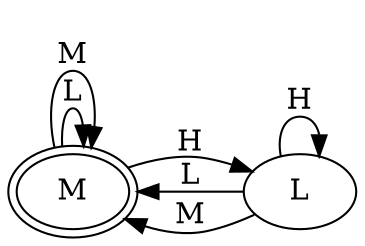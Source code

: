 digraph C {
rankdir = LR
1 [peripheries = 2]

0 [label = "L"]
0 -> 1 [label = "L"]
0 -> 1 [label = "M"]
0 -> 0 [label = "H"]

1 [label = "M"]
1 -> 1 [label = "L"]
1 -> 1 [label = "M"]
1 -> 0 [label = "H"]

}

